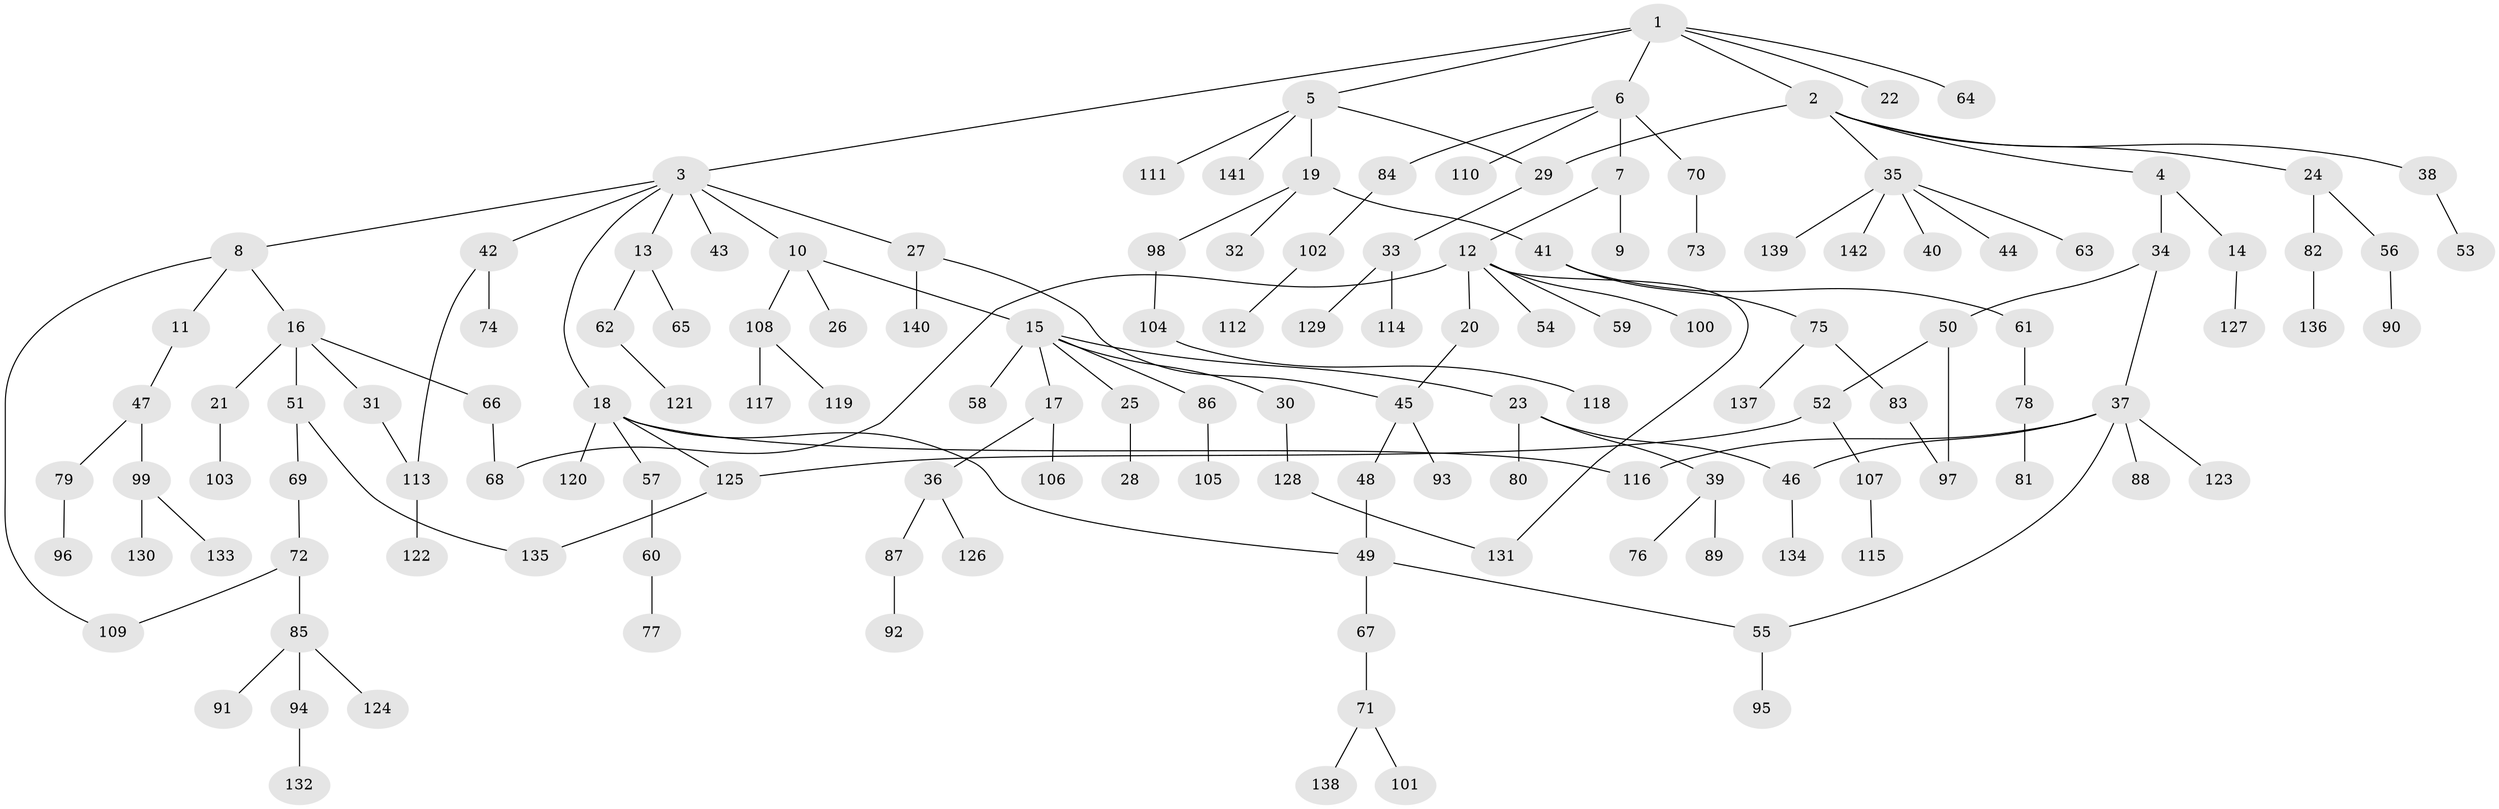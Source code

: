 // coarse degree distribution, {4: 0.06976744186046512, 2: 0.313953488372093, 6: 0.03488372093023256, 3: 0.13953488372093023, 5: 0.05813953488372093, 7: 0.011627906976744186, 1: 0.37209302325581395}
// Generated by graph-tools (version 1.1) at 2025/36/03/04/25 23:36:02]
// undirected, 142 vertices, 154 edges
graph export_dot {
  node [color=gray90,style=filled];
  1;
  2;
  3;
  4;
  5;
  6;
  7;
  8;
  9;
  10;
  11;
  12;
  13;
  14;
  15;
  16;
  17;
  18;
  19;
  20;
  21;
  22;
  23;
  24;
  25;
  26;
  27;
  28;
  29;
  30;
  31;
  32;
  33;
  34;
  35;
  36;
  37;
  38;
  39;
  40;
  41;
  42;
  43;
  44;
  45;
  46;
  47;
  48;
  49;
  50;
  51;
  52;
  53;
  54;
  55;
  56;
  57;
  58;
  59;
  60;
  61;
  62;
  63;
  64;
  65;
  66;
  67;
  68;
  69;
  70;
  71;
  72;
  73;
  74;
  75;
  76;
  77;
  78;
  79;
  80;
  81;
  82;
  83;
  84;
  85;
  86;
  87;
  88;
  89;
  90;
  91;
  92;
  93;
  94;
  95;
  96;
  97;
  98;
  99;
  100;
  101;
  102;
  103;
  104;
  105;
  106;
  107;
  108;
  109;
  110;
  111;
  112;
  113;
  114;
  115;
  116;
  117;
  118;
  119;
  120;
  121;
  122;
  123;
  124;
  125;
  126;
  127;
  128;
  129;
  130;
  131;
  132;
  133;
  134;
  135;
  136;
  137;
  138;
  139;
  140;
  141;
  142;
  1 -- 2;
  1 -- 3;
  1 -- 5;
  1 -- 6;
  1 -- 22;
  1 -- 64;
  2 -- 4;
  2 -- 24;
  2 -- 29;
  2 -- 35;
  2 -- 38;
  3 -- 8;
  3 -- 10;
  3 -- 13;
  3 -- 18;
  3 -- 27;
  3 -- 42;
  3 -- 43;
  4 -- 14;
  4 -- 34;
  5 -- 19;
  5 -- 111;
  5 -- 141;
  5 -- 29;
  6 -- 7;
  6 -- 70;
  6 -- 84;
  6 -- 110;
  7 -- 9;
  7 -- 12;
  8 -- 11;
  8 -- 16;
  8 -- 109;
  10 -- 15;
  10 -- 26;
  10 -- 108;
  11 -- 47;
  12 -- 20;
  12 -- 54;
  12 -- 59;
  12 -- 100;
  12 -- 131;
  12 -- 68;
  13 -- 62;
  13 -- 65;
  14 -- 127;
  15 -- 17;
  15 -- 23;
  15 -- 25;
  15 -- 30;
  15 -- 58;
  15 -- 86;
  16 -- 21;
  16 -- 31;
  16 -- 51;
  16 -- 66;
  17 -- 36;
  17 -- 106;
  18 -- 57;
  18 -- 116;
  18 -- 120;
  18 -- 49;
  18 -- 125;
  19 -- 32;
  19 -- 41;
  19 -- 98;
  20 -- 45;
  21 -- 103;
  23 -- 39;
  23 -- 46;
  23 -- 80;
  24 -- 56;
  24 -- 82;
  25 -- 28;
  27 -- 140;
  27 -- 45;
  29 -- 33;
  30 -- 128;
  31 -- 113;
  33 -- 114;
  33 -- 129;
  34 -- 37;
  34 -- 50;
  35 -- 40;
  35 -- 44;
  35 -- 63;
  35 -- 139;
  35 -- 142;
  36 -- 87;
  36 -- 126;
  37 -- 88;
  37 -- 123;
  37 -- 55;
  37 -- 46;
  37 -- 116;
  38 -- 53;
  39 -- 76;
  39 -- 89;
  41 -- 61;
  41 -- 75;
  42 -- 74;
  42 -- 113;
  45 -- 48;
  45 -- 93;
  46 -- 134;
  47 -- 79;
  47 -- 99;
  48 -- 49;
  49 -- 55;
  49 -- 67;
  50 -- 52;
  50 -- 97;
  51 -- 69;
  51 -- 135;
  52 -- 107;
  52 -- 125;
  55 -- 95;
  56 -- 90;
  57 -- 60;
  60 -- 77;
  61 -- 78;
  62 -- 121;
  66 -- 68;
  67 -- 71;
  69 -- 72;
  70 -- 73;
  71 -- 101;
  71 -- 138;
  72 -- 85;
  72 -- 109;
  75 -- 83;
  75 -- 137;
  78 -- 81;
  79 -- 96;
  82 -- 136;
  83 -- 97;
  84 -- 102;
  85 -- 91;
  85 -- 94;
  85 -- 124;
  86 -- 105;
  87 -- 92;
  94 -- 132;
  98 -- 104;
  99 -- 130;
  99 -- 133;
  102 -- 112;
  104 -- 118;
  107 -- 115;
  108 -- 117;
  108 -- 119;
  113 -- 122;
  125 -- 135;
  128 -- 131;
}
